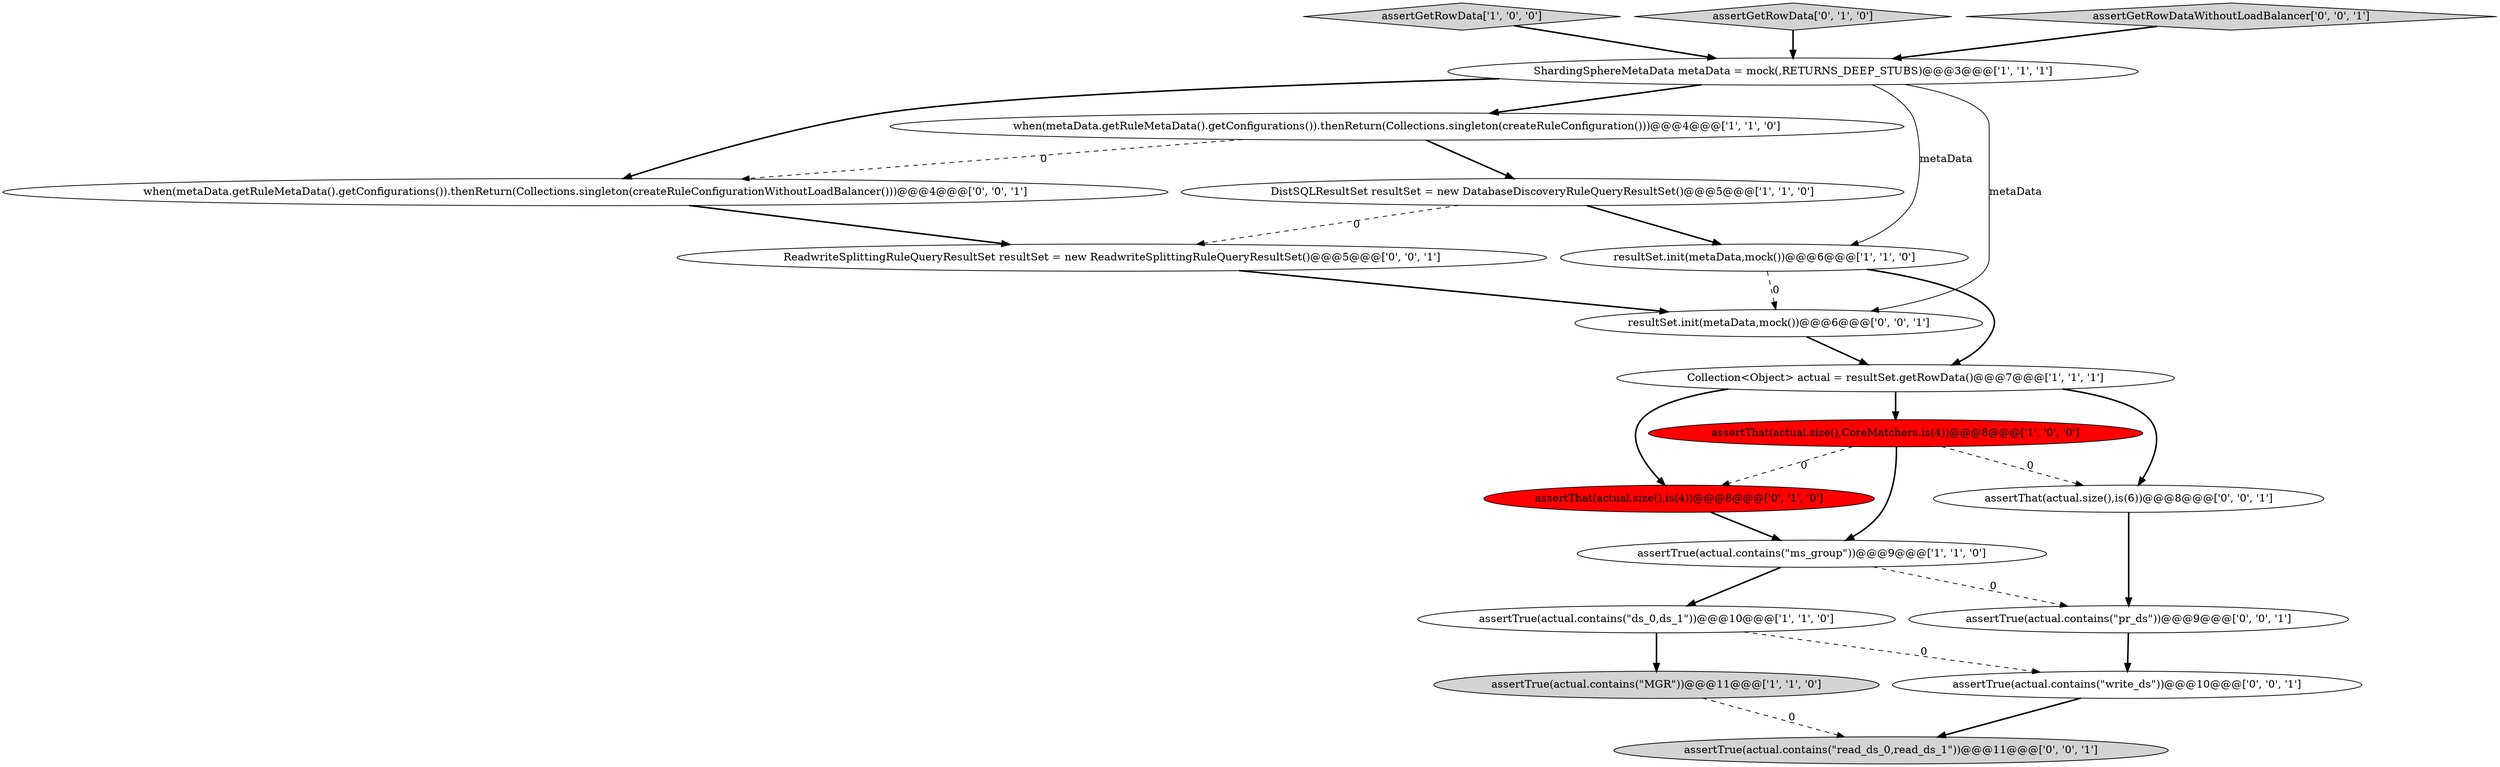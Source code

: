 digraph {
4 [style = filled, label = "Collection<Object> actual = resultSet.getRowData()@@@7@@@['1', '1', '1']", fillcolor = white, shape = ellipse image = "AAA0AAABBB1BBB"];
3 [style = filled, label = "when(metaData.getRuleMetaData().getConfigurations()).thenReturn(Collections.singleton(createRuleConfiguration()))@@@4@@@['1', '1', '0']", fillcolor = white, shape = ellipse image = "AAA0AAABBB1BBB"];
2 [style = filled, label = "assertGetRowData['1', '0', '0']", fillcolor = lightgray, shape = diamond image = "AAA0AAABBB1BBB"];
7 [style = filled, label = "ShardingSphereMetaData metaData = mock(,RETURNS_DEEP_STUBS)@@@3@@@['1', '1', '1']", fillcolor = white, shape = ellipse image = "AAA0AAABBB1BBB"];
18 [style = filled, label = "assertTrue(actual.contains(\"write_ds\"))@@@10@@@['0', '0', '1']", fillcolor = white, shape = ellipse image = "AAA0AAABBB3BBB"];
11 [style = filled, label = "assertGetRowData['0', '1', '0']", fillcolor = lightgray, shape = diamond image = "AAA0AAABBB2BBB"];
19 [style = filled, label = "resultSet.init(metaData,mock())@@@6@@@['0', '0', '1']", fillcolor = white, shape = ellipse image = "AAA0AAABBB3BBB"];
6 [style = filled, label = "DistSQLResultSet resultSet = new DatabaseDiscoveryRuleQueryResultSet()@@@5@@@['1', '1', '0']", fillcolor = white, shape = ellipse image = "AAA0AAABBB1BBB"];
15 [style = filled, label = "ReadwriteSplittingRuleQueryResultSet resultSet = new ReadwriteSplittingRuleQueryResultSet()@@@5@@@['0', '0', '1']", fillcolor = white, shape = ellipse image = "AAA0AAABBB3BBB"];
1 [style = filled, label = "assertTrue(actual.contains(\"ms_group\"))@@@9@@@['1', '1', '0']", fillcolor = white, shape = ellipse image = "AAA0AAABBB1BBB"];
10 [style = filled, label = "assertThat(actual.size(),is(4))@@@8@@@['0', '1', '0']", fillcolor = red, shape = ellipse image = "AAA1AAABBB2BBB"];
14 [style = filled, label = "assertTrue(actual.contains(\"pr_ds\"))@@@9@@@['0', '0', '1']", fillcolor = white, shape = ellipse image = "AAA0AAABBB3BBB"];
8 [style = filled, label = "resultSet.init(metaData,mock())@@@6@@@['1', '1', '0']", fillcolor = white, shape = ellipse image = "AAA0AAABBB1BBB"];
16 [style = filled, label = "assertThat(actual.size(),is(6))@@@8@@@['0', '0', '1']", fillcolor = white, shape = ellipse image = "AAA0AAABBB3BBB"];
0 [style = filled, label = "assertTrue(actual.contains(\"ds_0,ds_1\"))@@@10@@@['1', '1', '0']", fillcolor = white, shape = ellipse image = "AAA0AAABBB1BBB"];
5 [style = filled, label = "assertThat(actual.size(),CoreMatchers.is(4))@@@8@@@['1', '0', '0']", fillcolor = red, shape = ellipse image = "AAA1AAABBB1BBB"];
12 [style = filled, label = "assertTrue(actual.contains(\"read_ds_0,read_ds_1\"))@@@11@@@['0', '0', '1']", fillcolor = lightgray, shape = ellipse image = "AAA0AAABBB3BBB"];
17 [style = filled, label = "assertGetRowDataWithoutLoadBalancer['0', '0', '1']", fillcolor = lightgray, shape = diamond image = "AAA0AAABBB3BBB"];
13 [style = filled, label = "when(metaData.getRuleMetaData().getConfigurations()).thenReturn(Collections.singleton(createRuleConfigurationWithoutLoadBalancer()))@@@4@@@['0', '0', '1']", fillcolor = white, shape = ellipse image = "AAA0AAABBB3BBB"];
9 [style = filled, label = "assertTrue(actual.contains(\"MGR\"))@@@11@@@['1', '1', '0']", fillcolor = lightgray, shape = ellipse image = "AAA0AAABBB1BBB"];
7->13 [style = bold, label=""];
4->10 [style = bold, label=""];
8->19 [style = dashed, label="0"];
0->9 [style = bold, label=""];
1->14 [style = dashed, label="0"];
18->12 [style = bold, label=""];
3->6 [style = bold, label=""];
1->0 [style = bold, label=""];
15->19 [style = bold, label=""];
3->13 [style = dashed, label="0"];
7->3 [style = bold, label=""];
17->7 [style = bold, label=""];
5->16 [style = dashed, label="0"];
5->1 [style = bold, label=""];
7->8 [style = solid, label="metaData"];
5->10 [style = dashed, label="0"];
7->19 [style = solid, label="metaData"];
6->15 [style = dashed, label="0"];
6->8 [style = bold, label=""];
0->18 [style = dashed, label="0"];
16->14 [style = bold, label=""];
14->18 [style = bold, label=""];
9->12 [style = dashed, label="0"];
13->15 [style = bold, label=""];
19->4 [style = bold, label=""];
8->4 [style = bold, label=""];
2->7 [style = bold, label=""];
10->1 [style = bold, label=""];
4->5 [style = bold, label=""];
11->7 [style = bold, label=""];
4->16 [style = bold, label=""];
}
